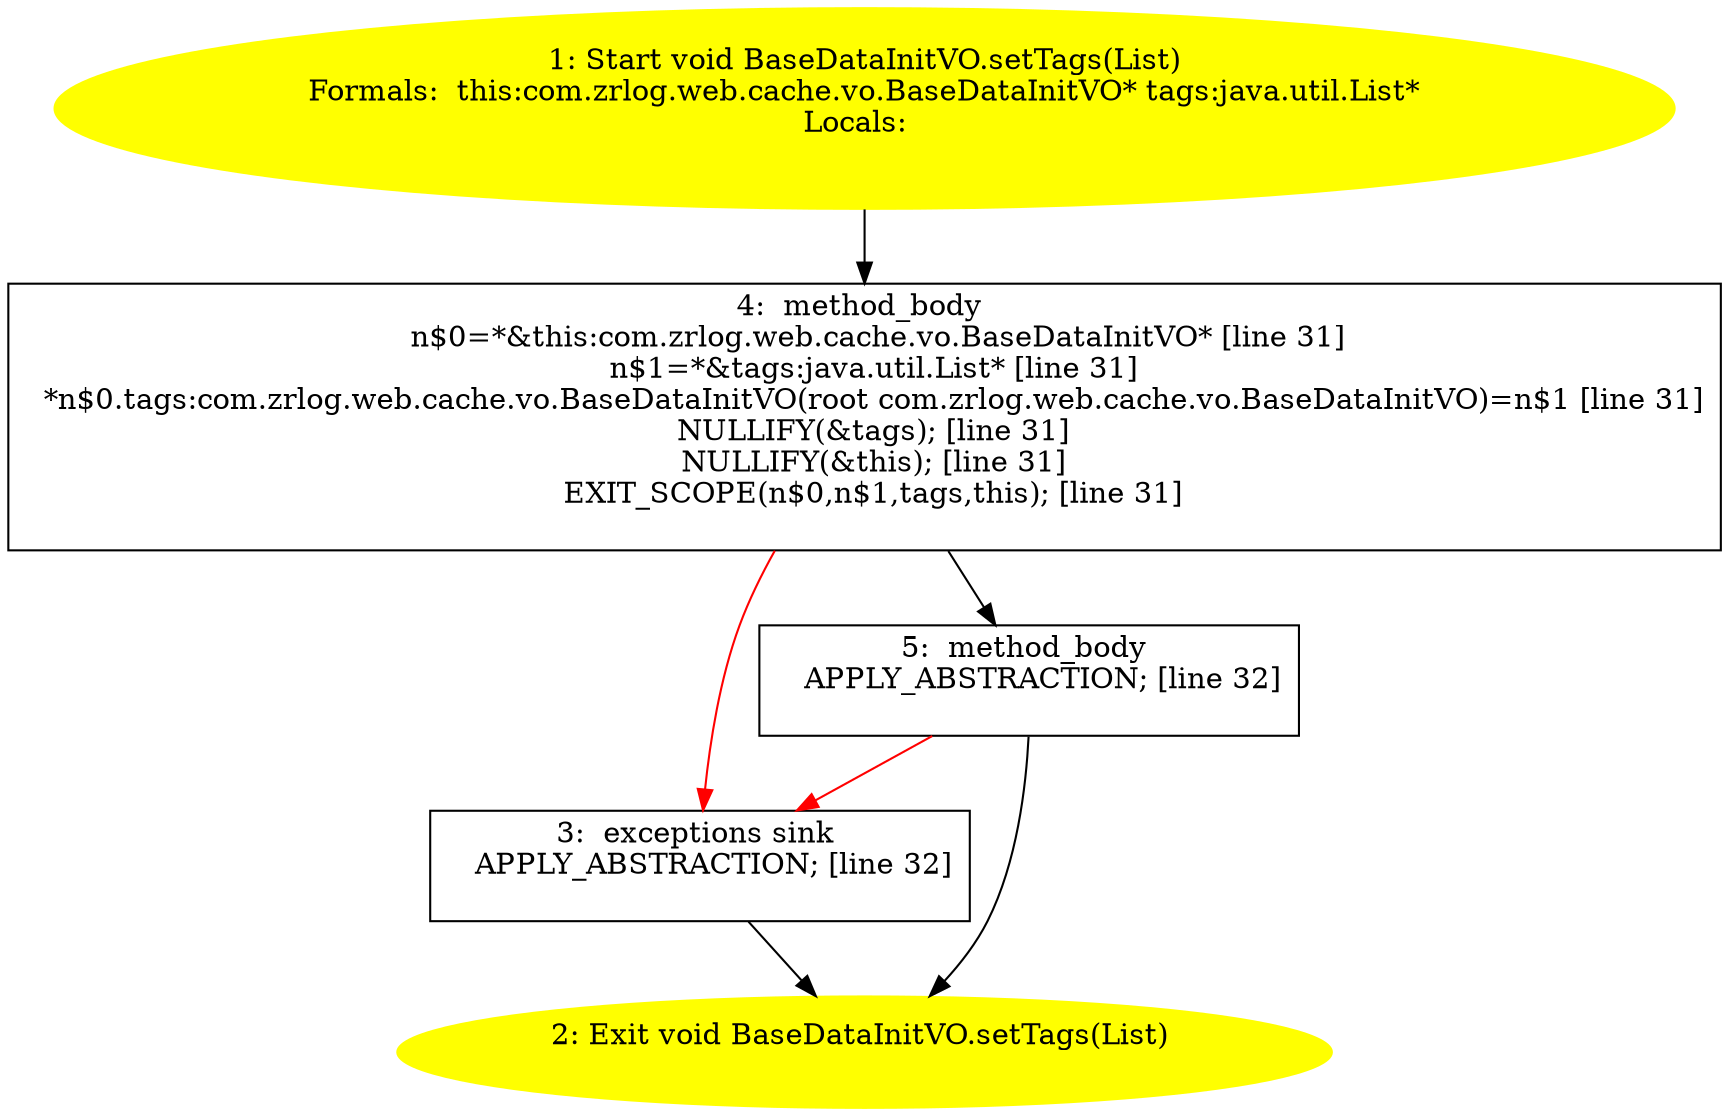 /* @generated */
digraph cfg {
"com.zrlog.web.cache.vo.BaseDataInitVO.setTags(java.util.List):void.4a31fac138523dd9104686e6a98319dd_1" [label="1: Start void BaseDataInitVO.setTags(List)\nFormals:  this:com.zrlog.web.cache.vo.BaseDataInitVO* tags:java.util.List*\nLocals:  \n  " color=yellow style=filled]
	

	 "com.zrlog.web.cache.vo.BaseDataInitVO.setTags(java.util.List):void.4a31fac138523dd9104686e6a98319dd_1" -> "com.zrlog.web.cache.vo.BaseDataInitVO.setTags(java.util.List):void.4a31fac138523dd9104686e6a98319dd_4" ;
"com.zrlog.web.cache.vo.BaseDataInitVO.setTags(java.util.List):void.4a31fac138523dd9104686e6a98319dd_2" [label="2: Exit void BaseDataInitVO.setTags(List) \n  " color=yellow style=filled]
	

"com.zrlog.web.cache.vo.BaseDataInitVO.setTags(java.util.List):void.4a31fac138523dd9104686e6a98319dd_3" [label="3:  exceptions sink \n   APPLY_ABSTRACTION; [line 32]\n " shape="box"]
	

	 "com.zrlog.web.cache.vo.BaseDataInitVO.setTags(java.util.List):void.4a31fac138523dd9104686e6a98319dd_3" -> "com.zrlog.web.cache.vo.BaseDataInitVO.setTags(java.util.List):void.4a31fac138523dd9104686e6a98319dd_2" ;
"com.zrlog.web.cache.vo.BaseDataInitVO.setTags(java.util.List):void.4a31fac138523dd9104686e6a98319dd_4" [label="4:  method_body \n   n$0=*&this:com.zrlog.web.cache.vo.BaseDataInitVO* [line 31]\n  n$1=*&tags:java.util.List* [line 31]\n  *n$0.tags:com.zrlog.web.cache.vo.BaseDataInitVO(root com.zrlog.web.cache.vo.BaseDataInitVO)=n$1 [line 31]\n  NULLIFY(&tags); [line 31]\n  NULLIFY(&this); [line 31]\n  EXIT_SCOPE(n$0,n$1,tags,this); [line 31]\n " shape="box"]
	

	 "com.zrlog.web.cache.vo.BaseDataInitVO.setTags(java.util.List):void.4a31fac138523dd9104686e6a98319dd_4" -> "com.zrlog.web.cache.vo.BaseDataInitVO.setTags(java.util.List):void.4a31fac138523dd9104686e6a98319dd_5" ;
	 "com.zrlog.web.cache.vo.BaseDataInitVO.setTags(java.util.List):void.4a31fac138523dd9104686e6a98319dd_4" -> "com.zrlog.web.cache.vo.BaseDataInitVO.setTags(java.util.List):void.4a31fac138523dd9104686e6a98319dd_3" [color="red" ];
"com.zrlog.web.cache.vo.BaseDataInitVO.setTags(java.util.List):void.4a31fac138523dd9104686e6a98319dd_5" [label="5:  method_body \n   APPLY_ABSTRACTION; [line 32]\n " shape="box"]
	

	 "com.zrlog.web.cache.vo.BaseDataInitVO.setTags(java.util.List):void.4a31fac138523dd9104686e6a98319dd_5" -> "com.zrlog.web.cache.vo.BaseDataInitVO.setTags(java.util.List):void.4a31fac138523dd9104686e6a98319dd_2" ;
	 "com.zrlog.web.cache.vo.BaseDataInitVO.setTags(java.util.List):void.4a31fac138523dd9104686e6a98319dd_5" -> "com.zrlog.web.cache.vo.BaseDataInitVO.setTags(java.util.List):void.4a31fac138523dd9104686e6a98319dd_3" [color="red" ];
}
